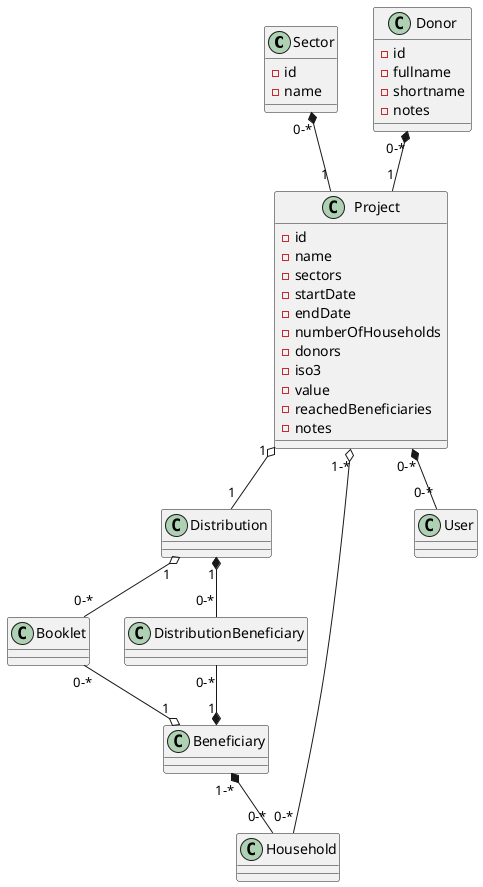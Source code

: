 @startuml customModelFields

class Sector {
    - id
    - name
}

class Donor {
    - id
    - fullname
    - shortname
    - notes
}

class Project {
    - id
    - name
    - sectors
    - startDate
    - endDate
    - numberOfHouseholds
    - donors
    - iso3
    - value
    - reachedBeneficiaries
    - notes
}

 Distribution "1" o-- "0-*" Booklet
 
 Booklet "0-*" --o "1" Beneficiary

 Distribution "1" *-- "0-*" DistributionBeneficiary
 
 DistributionBeneficiary "0-*" --* "1" Beneficiary
 
 Project "1" o-- "1" Distribution
 

 Project "1-*" o-- "0-*" Household
 Beneficiary "1-*" *-- "0-*" Household

 
 Sector "0-*" *-- "1" Project
 Donor "0-*" *-- "1" Project

 Project "0-*" *-- "0-*" User
 
@enduml